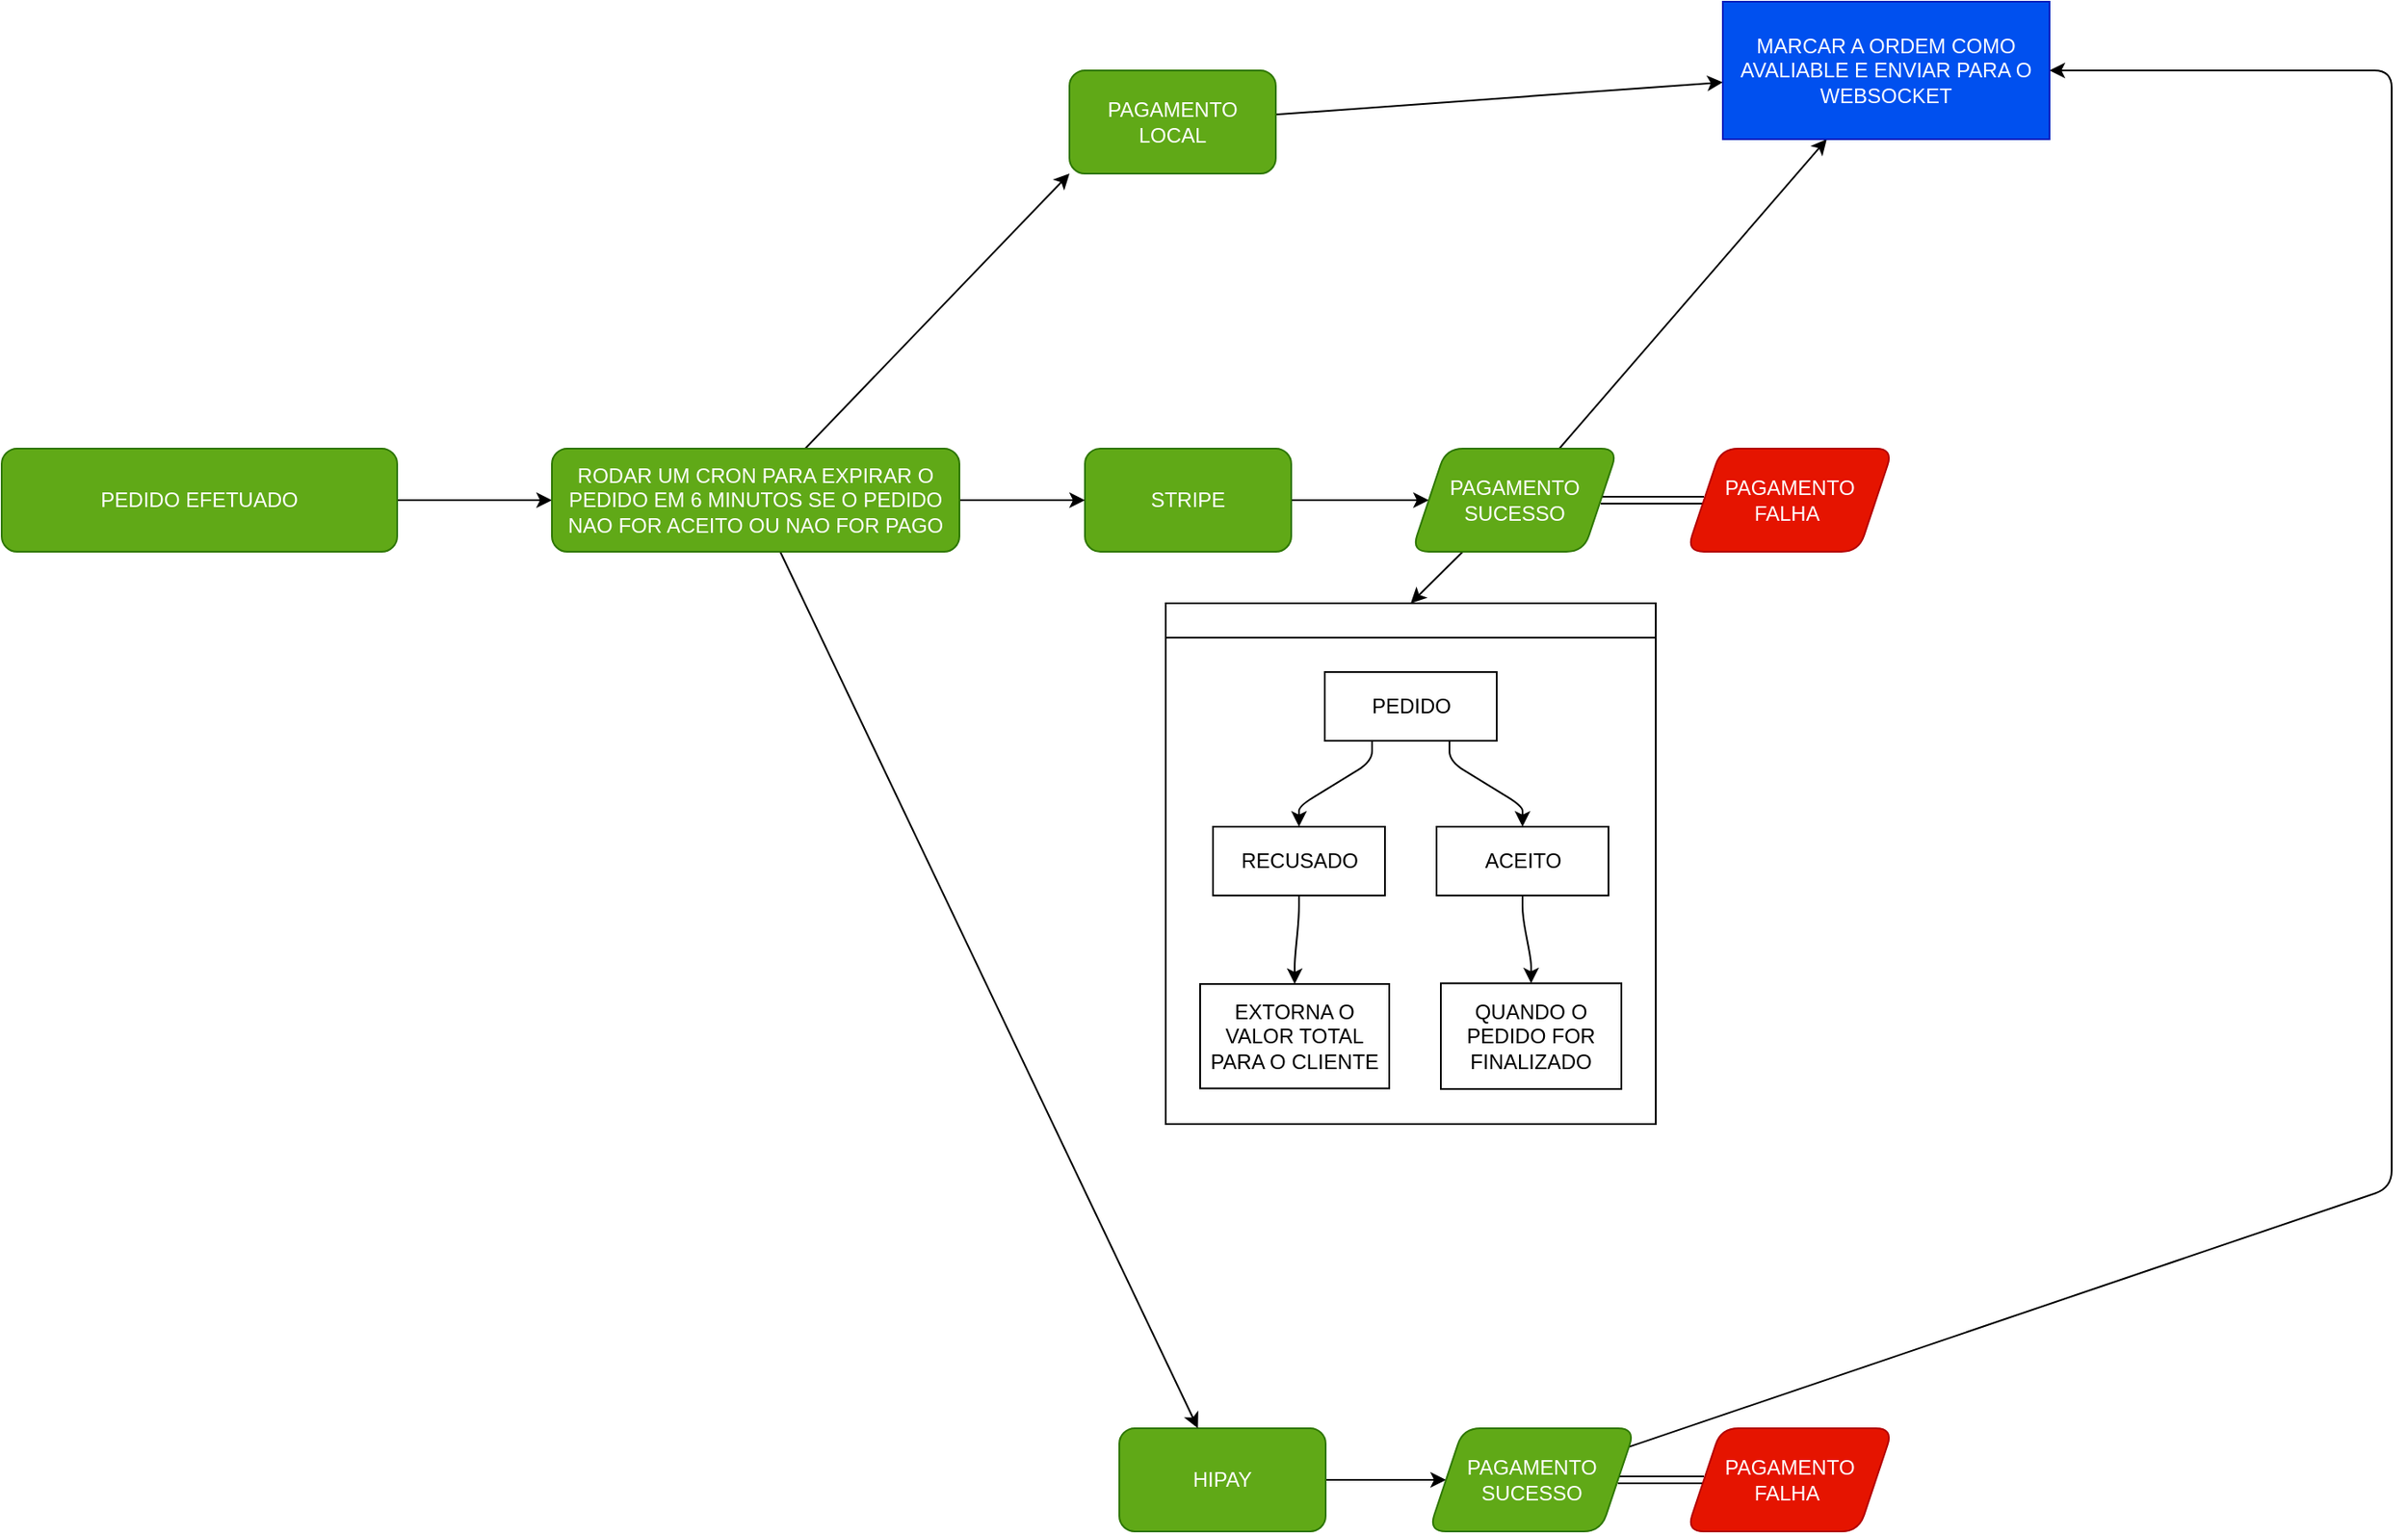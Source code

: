 <mxfile>
    <diagram id="TGnortKKnC883HUWAycK" name="Page-1">
        <mxGraphModel dx="1653" dy="931" grid="1" gridSize="10" guides="1" tooltips="1" connect="1" arrows="1" fold="1" page="1" pageScale="1" pageWidth="827" pageHeight="1169" math="0" shadow="0">
            <root>
                <mxCell id="0"/>
                <mxCell id="1" parent="0"/>
                <mxCell id="26" style="edgeStyle=none;html=1;" edge="1" parent="1" source="5" target="22">
                    <mxGeometry relative="1" as="geometry"/>
                </mxCell>
                <mxCell id="5" value="PEDIDO EFETUADO" style="rounded=1;whiteSpace=wrap;html=1;fillColor=#60a917;strokeColor=#2D7600;fontColor=#ffffff;" vertex="1" parent="1">
                    <mxGeometry x="50" y="270" width="230" height="60" as="geometry"/>
                </mxCell>
                <mxCell id="51" style="edgeStyle=none;html=1;" edge="1" parent="1" source="15" target="50">
                    <mxGeometry relative="1" as="geometry"/>
                </mxCell>
                <mxCell id="15" value="PAGAMENTO LOCAL" style="whiteSpace=wrap;html=1;fillColor=#60a917;strokeColor=#2D7600;fontColor=#ffffff;rounded=1;" vertex="1" parent="1">
                    <mxGeometry x="671" y="50" width="120" height="60" as="geometry"/>
                </mxCell>
                <mxCell id="40" value="" style="edgeStyle=none;html=1;" edge="1" parent="1" source="17" target="39">
                    <mxGeometry relative="1" as="geometry"/>
                </mxCell>
                <mxCell id="17" value="STRIPE" style="whiteSpace=wrap;html=1;fillColor=#60a917;strokeColor=#2D7600;fontColor=#ffffff;rounded=1;" vertex="1" parent="1">
                    <mxGeometry x="680" y="270" width="120" height="60" as="geometry"/>
                </mxCell>
                <mxCell id="48" style="edgeStyle=none;html=1;" edge="1" parent="1" source="19" target="46">
                    <mxGeometry relative="1" as="geometry"/>
                </mxCell>
                <mxCell id="19" value="HIPAY" style="whiteSpace=wrap;html=1;fillColor=#60a917;strokeColor=#2D7600;fontColor=#ffffff;rounded=1;" vertex="1" parent="1">
                    <mxGeometry x="700" y="840" width="120" height="60" as="geometry"/>
                </mxCell>
                <mxCell id="27" style="edgeStyle=none;html=1;" edge="1" parent="1" source="22" target="17">
                    <mxGeometry relative="1" as="geometry"/>
                </mxCell>
                <mxCell id="28" style="edgeStyle=none;html=1;entryX=0;entryY=1;entryDx=0;entryDy=0;" edge="1" parent="1" source="22" target="15">
                    <mxGeometry relative="1" as="geometry"/>
                </mxCell>
                <mxCell id="29" style="edgeStyle=none;html=1;" edge="1" parent="1" source="22" target="19">
                    <mxGeometry relative="1" as="geometry"/>
                </mxCell>
                <mxCell id="22" value="RODAR UM CRON PARA EXPIRAR O PEDIDO EM 6 MINUTOS SE O PEDIDO NAO FOR ACEITO OU NAO FOR PAGO" style="whiteSpace=wrap;html=1;fillColor=#60a917;strokeColor=#2D7600;fontColor=#ffffff;rounded=1;" vertex="1" parent="1">
                    <mxGeometry x="370" y="270" width="237" height="60" as="geometry"/>
                </mxCell>
                <mxCell id="42" value="" style="edgeStyle=none;html=1;shape=link;" edge="1" parent="1" source="39" target="41">
                    <mxGeometry relative="1" as="geometry"/>
                </mxCell>
                <mxCell id="52" style="edgeStyle=none;html=1;" edge="1" parent="1" source="39" target="50">
                    <mxGeometry relative="1" as="geometry"/>
                </mxCell>
                <mxCell id="69" style="edgeStyle=none;html=1;entryX=0.5;entryY=0;entryDx=0;entryDy=0;" edge="1" parent="1" source="39" target="60">
                    <mxGeometry relative="1" as="geometry"/>
                </mxCell>
                <mxCell id="39" value="PAGAMENTO SUCESSO" style="shape=parallelogram;perimeter=parallelogramPerimeter;whiteSpace=wrap;html=1;fixedSize=1;fillColor=#60a917;strokeColor=#2D7600;fontColor=#ffffff;rounded=1;" vertex="1" parent="1">
                    <mxGeometry x="870" y="270" width="120" height="60" as="geometry"/>
                </mxCell>
                <mxCell id="41" value="PAGAMENTO FALHA&amp;nbsp;" style="shape=parallelogram;perimeter=parallelogramPerimeter;whiteSpace=wrap;html=1;fixedSize=1;fillColor=#e51400;strokeColor=#B20000;fontColor=#ffffff;rounded=1;" vertex="1" parent="1">
                    <mxGeometry x="1030" y="270" width="120" height="60" as="geometry"/>
                </mxCell>
                <mxCell id="49" value="" style="edgeStyle=none;html=1;shape=link;" edge="1" parent="1" source="46" target="47">
                    <mxGeometry relative="1" as="geometry"/>
                </mxCell>
                <mxCell id="53" style="edgeStyle=none;html=1;" edge="1" parent="1" source="46" target="50">
                    <mxGeometry relative="1" as="geometry">
                        <Array as="points">
                            <mxPoint x="1440" y="700"/>
                            <mxPoint x="1440" y="50"/>
                        </Array>
                    </mxGeometry>
                </mxCell>
                <mxCell id="46" value="PAGAMENTO SUCESSO" style="shape=parallelogram;perimeter=parallelogramPerimeter;whiteSpace=wrap;html=1;fixedSize=1;fillColor=#60a917;strokeColor=#2D7600;fontColor=#ffffff;rounded=1;" vertex="1" parent="1">
                    <mxGeometry x="880" y="840" width="120" height="60" as="geometry"/>
                </mxCell>
                <mxCell id="47" value="PAGAMENTO FALHA&amp;nbsp;" style="shape=parallelogram;perimeter=parallelogramPerimeter;whiteSpace=wrap;html=1;fixedSize=1;fillColor=#e51400;strokeColor=#B20000;fontColor=#ffffff;rounded=1;" vertex="1" parent="1">
                    <mxGeometry x="1030" y="840" width="120" height="60" as="geometry"/>
                </mxCell>
                <mxCell id="50" value="MARCAR A ORDEM COMO AVALIABLE E ENVIAR PARA O WEBSOCKET" style="rounded=0;whiteSpace=wrap;html=1;fillColor=#0050ef;fontColor=#ffffff;strokeColor=#001DBC;" vertex="1" parent="1">
                    <mxGeometry x="1051" y="10" width="190" height="80" as="geometry"/>
                </mxCell>
                <mxCell id="60" value="" style="swimlane;startSize=20;horizontal=1;childLayout=flowLayout;flowOrientation=north;resizable=0;interRankCellSpacing=50;containerType=tree;fontSize=12;" vertex="1" parent="1">
                    <mxGeometry x="727" y="360" width="285" height="303" as="geometry"/>
                </mxCell>
                <mxCell id="61" value="PEDIDO" style="whiteSpace=wrap;html=1;" vertex="1" parent="60">
                    <mxGeometry x="92.5" y="40" width="100" height="40" as="geometry"/>
                </mxCell>
                <mxCell id="62" value="RECUSADO" style="whiteSpace=wrap;html=1;" vertex="1" parent="60">
                    <mxGeometry x="27.5" y="130" width="100" height="40" as="geometry"/>
                </mxCell>
                <mxCell id="63" value="" style="html=1;rounded=1;curved=0;sourcePerimeterSpacing=0;targetPerimeterSpacing=0;startSize=6;endSize=6;noEdgeStyle=1;orthogonal=1;" edge="1" parent="60" source="61" target="62">
                    <mxGeometry relative="1" as="geometry">
                        <Array as="points">
                            <mxPoint x="120" y="92"/>
                            <mxPoint x="77.5" y="118"/>
                        </Array>
                    </mxGeometry>
                </mxCell>
                <mxCell id="64" value="ACEITO" style="whiteSpace=wrap;html=1;" vertex="1" parent="60">
                    <mxGeometry x="157.5" y="130" width="100" height="40" as="geometry"/>
                </mxCell>
                <mxCell id="65" value="" style="html=1;rounded=1;curved=0;sourcePerimeterSpacing=0;targetPerimeterSpacing=0;startSize=6;endSize=6;noEdgeStyle=1;orthogonal=1;" edge="1" parent="60" source="61" target="64">
                    <mxGeometry relative="1" as="geometry">
                        <Array as="points">
                            <mxPoint x="165" y="92"/>
                            <mxPoint x="207.5" y="118"/>
                        </Array>
                    </mxGeometry>
                </mxCell>
                <mxCell id="70" value="" style="html=1;rounded=1;curved=0;sourcePerimeterSpacing=0;targetPerimeterSpacing=0;startSize=6;endSize=6;noEdgeStyle=1;orthogonal=1;" edge="1" target="71" source="64" parent="60">
                    <mxGeometry relative="1" as="geometry">
                        <mxPoint x="1277.5" y="1050" as="sourcePoint"/>
                        <Array as="points">
                            <mxPoint x="207.5" y="182"/>
                            <mxPoint x="212.5" y="208"/>
                        </Array>
                    </mxGeometry>
                </mxCell>
                <mxCell id="71" value="QUANDO O PEDIDO FOR FINALIZADO" style="whiteSpace=wrap;html=1;" vertex="1" parent="60">
                    <mxGeometry x="160" y="221.125" width="105" height="61.5" as="geometry"/>
                </mxCell>
                <mxCell id="81" value="" style="html=1;rounded=1;curved=0;sourcePerimeterSpacing=0;targetPerimeterSpacing=0;startSize=6;endSize=6;noEdgeStyle=1;orthogonal=1;" edge="1" target="82" source="62" parent="60">
                    <mxGeometry relative="1" as="geometry">
                        <mxPoint x="899.5" y="560" as="sourcePoint"/>
                        <Array as="points">
                            <mxPoint x="77.5" y="182"/>
                            <mxPoint x="75" y="208"/>
                        </Array>
                    </mxGeometry>
                </mxCell>
                <mxCell id="82" value="EXTORNA O VALOR TOTAL PARA O CLIENTE&lt;br&gt;" style="whiteSpace=wrap;html=1;" vertex="1" parent="60">
                    <mxGeometry x="20" y="221.5" width="110" height="60.75" as="geometry"/>
                </mxCell>
            </root>
        </mxGraphModel>
    </diagram>
</mxfile>
